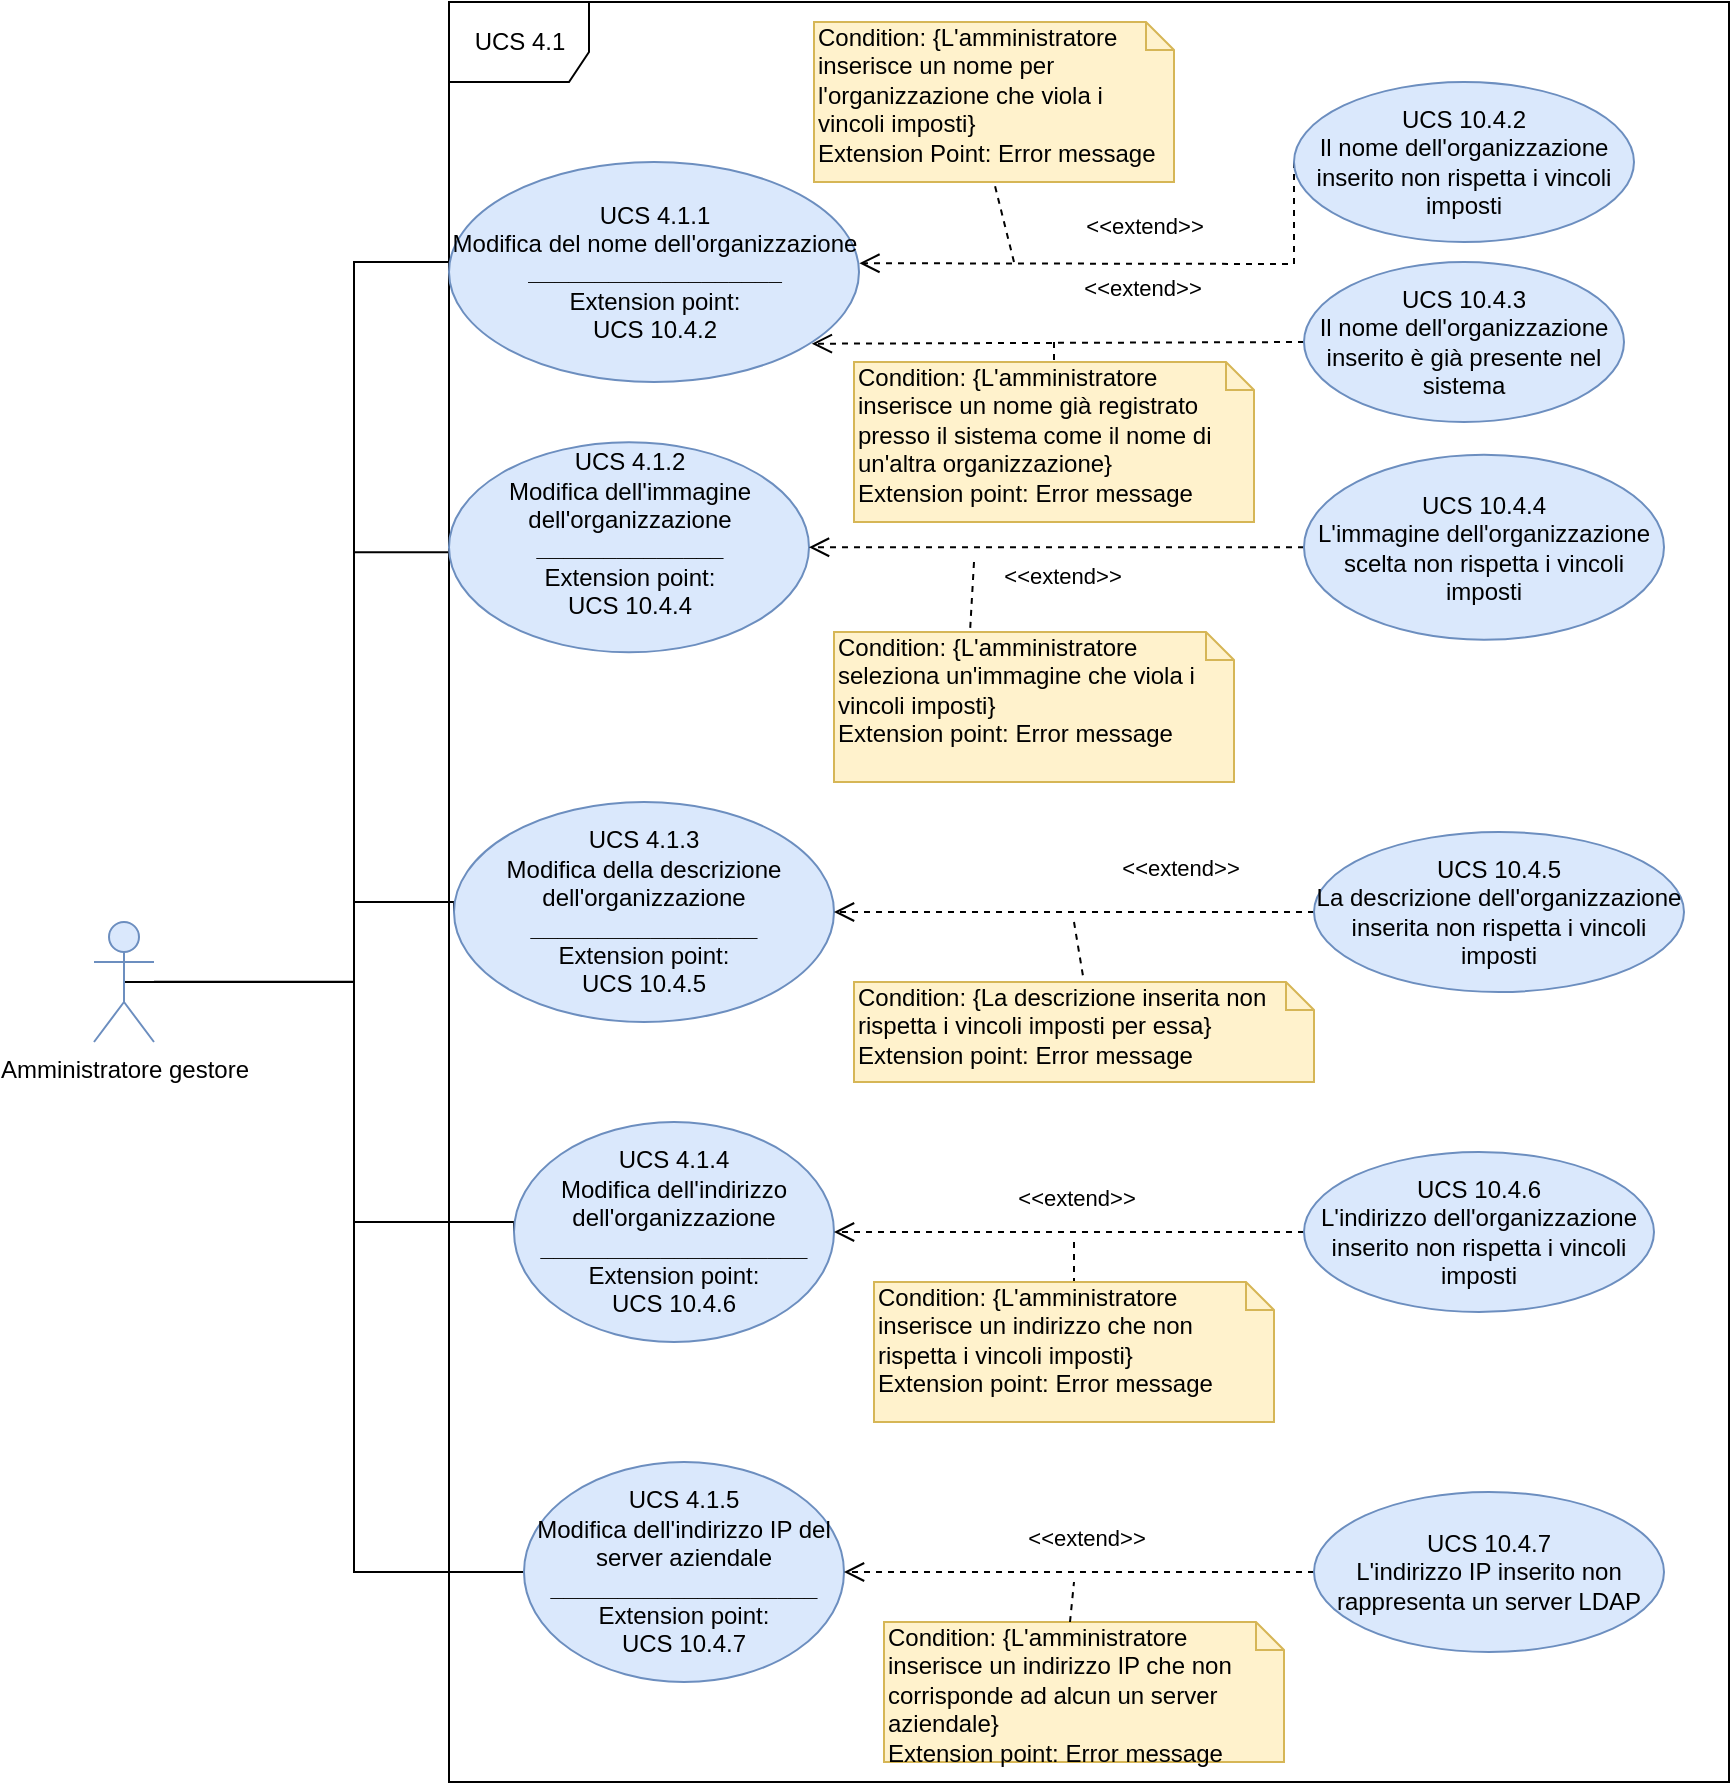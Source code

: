 <mxfile version="12.4.9" type="google"><diagram id="VID-NUzwEWCa6CJxTsBf" name="Page-1"><mxGraphModel dx="2377" dy="787" grid="1" gridSize="10" guides="1" tooltips="1" connect="1" arrows="1" fold="1" page="1" pageScale="1" pageWidth="827" pageHeight="1169" math="0" shadow="0"><root><mxCell id="0"/><mxCell id="1" parent="0"/><mxCell id="-wcGyfpFrEJU8yRxdNqG-1" style="edgeStyle=orthogonalEdgeStyle;rounded=0;orthogonalLoop=1;jettySize=auto;html=1;entryX=0;entryY=0.5;entryDx=0;entryDy=0;endArrow=none;endFill=0;" parent="1" source="FJ0r-KKcNJLt5MatsXDW-1" target="FJ0r-KKcNJLt5MatsXDW-10" edge="1"><mxGeometry relative="1" as="geometry"><Array as="points"><mxPoint x="130" y="540"/><mxPoint x="130" y="660"/></Array></mxGeometry></mxCell><mxCell id="-wcGyfpFrEJU8yRxdNqG-2" style="edgeStyle=orthogonalEdgeStyle;rounded=0;orthogonalLoop=1;jettySize=auto;html=1;entryX=0;entryY=0.5;entryDx=0;entryDy=0;endArrow=none;endFill=0;" parent="1" source="FJ0r-KKcNJLt5MatsXDW-1" target="FJ0r-KKcNJLt5MatsXDW-8" edge="1"><mxGeometry relative="1" as="geometry"><Array as="points"><mxPoint x="130" y="540"/><mxPoint x="130" y="500"/></Array></mxGeometry></mxCell><mxCell id="-wcGyfpFrEJU8yRxdNqG-3" style="edgeStyle=orthogonalEdgeStyle;rounded=0;orthogonalLoop=1;jettySize=auto;html=1;entryX=0;entryY=0.5;entryDx=0;entryDy=0;endArrow=none;endFill=0;" parent="1" target="FJ0r-KKcNJLt5MatsXDW-6" edge="1"><mxGeometry relative="1" as="geometry"><mxPoint x="30" y="539.879" as="sourcePoint"/><Array as="points"><mxPoint x="130" y="540.12"/><mxPoint x="130" y="325.12"/></Array></mxGeometry></mxCell><mxCell id="-wcGyfpFrEJU8yRxdNqG-4" style="edgeStyle=orthogonalEdgeStyle;rounded=0;orthogonalLoop=1;jettySize=auto;html=1;entryX=0;entryY=0.5;entryDx=0;entryDy=0;endArrow=none;endFill=0;exitX=0.5;exitY=0.5;exitDx=0;exitDy=0;exitPerimeter=0;" parent="1" source="FJ0r-KKcNJLt5MatsXDW-1" target="FJ0r-KKcNJLt5MatsXDW-4" edge="1"><mxGeometry relative="1" as="geometry"><Array as="points"><mxPoint x="130" y="540"/><mxPoint x="130" y="180"/><mxPoint x="178" y="180"/></Array></mxGeometry></mxCell><mxCell id="vzDSovYlFO4ohWz4gYJK-7" style="edgeStyle=orthogonalEdgeStyle;rounded=0;orthogonalLoop=1;jettySize=auto;html=1;entryX=0;entryY=0.5;entryDx=0;entryDy=0;endArrow=none;endFill=0;" edge="1" parent="1" source="FJ0r-KKcNJLt5MatsXDW-1" target="vzDSovYlFO4ohWz4gYJK-1"><mxGeometry relative="1" as="geometry"><Array as="points"><mxPoint x="130" y="540"/><mxPoint x="130" y="835"/></Array></mxGeometry></mxCell><mxCell id="FJ0r-KKcNJLt5MatsXDW-1" value="Amministratore gestore" style="shape=umlActor;verticalLabelPosition=bottom;labelBackgroundColor=#ffffff;verticalAlign=top;html=1;outlineConnect=0;fillColor=#dae8fc;strokeColor=#6c8ebf;" parent="1" vertex="1"><mxGeometry y="510" width="30" height="60" as="geometry"/></mxCell><mxCell id="FJ0r-KKcNJLt5MatsXDW-2" value="UCS 4.1" style="shape=umlFrame;whiteSpace=wrap;html=1;width=70;height=40;" parent="1" vertex="1"><mxGeometry x="177.5" y="50" width="640" height="890" as="geometry"/></mxCell><mxCell id="FJ0r-KKcNJLt5MatsXDW-4" value="UCS 4.1.1&lt;br&gt;Modifica del nome dell'organizzazione&lt;br&gt;&lt;b&gt;___________________&lt;br&gt;&lt;/b&gt;Extension point:&lt;br&gt;UCS 10.4.2" style="ellipse;whiteSpace=wrap;html=1;fillColor=#dae8fc;strokeColor=#6c8ebf;" parent="1" vertex="1"><mxGeometry x="177.5" y="130" width="205" height="110" as="geometry"/></mxCell><mxCell id="FJ0r-KKcNJLt5MatsXDW-6" value="UCS 4.1.2&lt;br&gt;Modifica dell'immagine dell'organizzazione&lt;br&gt;&lt;b&gt;______________&lt;/b&gt;&lt;br&gt;Extension point:&lt;br&gt;UCS 10.4.4&lt;br&gt;&lt;span style=&quot;color: rgba(0 , 0 , 0 , 0) ; font-family: monospace ; font-size: 0px ; white-space: nowrap&quot;&gt;dsdsdsdssdddshModel%3E%3Croot%3E%3CmxCell%20id%3D%220%22%2F%3E%3CmxCell%20id%3D%221%22%20parent%3D%220%22%2F%3E%3CmxCell%20id%3D%222%22%20value%3D%22%22%20style%3D%22endArrow%3Dnone%3Bhtml%3D1%3BexitX%3D0.5%3BexitY%3D0.5%3BexitDx%3D0%3BexitDy%3D0%3BexitPerimeter%3D0%3BentryX%3D0%3BentryY%3D0.5%3BentryDx%3D0%3BentryDy%3D0%3B%22%20edge%3D%221%22%20target%3D%223%22%20parent%3D%221%22%3E%3CmxGeometry%20width%3D%2250%22%20height%3D%2250%22%20relative%3D%221%22%20as%3D%22geometry%22%3E%3CmxPoint%20x%3D%225%22%20y%3D%22320%22%20as%3D%22sourcePoint%22%2F%3E%3CmxPoint%20x%3D%22230%22%20y%3D%22250%22%20as%3D%22targetPoint%22%2F%3E%3C%2FmxGeometry%3E%3C%2FmxCell%3E%3CmxCell%20id%3D%223%22%20value%3D%22UCS%204.1.1%26lt%3Bbr%26gt%3BModifica%20del%20nome%20dell'organizzazione%22%20style%3D%22ellipse%3BwhiteSpace%3Dwrap%3Bhtml%3D1%3BfillColor%3D%23dae8fc%3BstrokeColor%3D%236c8ebf%3B%22%20vertex%3D%221%22%20parent%3D%221%22%3E%3CmxGeometry%20x%3D%22225%22%20y%3D%22140%22%20width%3D%22160%22%20height%3D%2280%22%20as%3D%22geometry%22%2F%3E%3C%2FmxCell%3E%3C%2Froot%3E%3C%2FmxGraphModel%3E&lt;/span&gt;&lt;span style=&quot;color: rgba(0 , 0 , 0 , 0) ; font-family: monospace ; font-size: 0px ; white-space: nowrap&quot;&gt;&lt;br&gt;&lt;/span&gt;" style="ellipse;whiteSpace=wrap;html=1;fillColor=#dae8fc;strokeColor=#6c8ebf;" parent="1" vertex="1"><mxGeometry x="177.5" y="270.12" width="180" height="105" as="geometry"/></mxCell><mxCell id="FJ0r-KKcNJLt5MatsXDW-8" value="UCS 4.1.3&lt;br&gt;Modifica della descrizione dell'organizzazione&lt;br&gt;&lt;b&gt;_________________&lt;/b&gt;&lt;br&gt;Extension point:&lt;br&gt;UCS 10.4.5" style="ellipse;whiteSpace=wrap;html=1;fillColor=#dae8fc;strokeColor=#6c8ebf;" parent="1" vertex="1"><mxGeometry x="180" y="450" width="190" height="110" as="geometry"/></mxCell><mxCell id="FJ0r-KKcNJLt5MatsXDW-10" value="UCS 4.1.4&lt;br&gt;Modifica dell'indirizzo dell'organizzazione&lt;br&gt;&lt;b&gt;____________________&lt;/b&gt;&lt;br&gt;Extension point:&lt;br&gt;UCS 10.4.6" style="ellipse;whiteSpace=wrap;html=1;fillColor=#dae8fc;strokeColor=#6c8ebf;" parent="1" vertex="1"><mxGeometry x="210" y="610" width="160" height="110" as="geometry"/></mxCell><mxCell id="FJ0r-KKcNJLt5MatsXDW-11" value="&amp;lt;&amp;lt;extend&amp;gt;&amp;gt;" style="html=1;verticalAlign=bottom;endArrow=open;dashed=1;endSize=8;entryX=1.001;entryY=0.46;entryDx=0;entryDy=0;exitX=0;exitY=0.5;exitDx=0;exitDy=0;rounded=0;entryPerimeter=0;" parent="1" source="FJ0r-KKcNJLt5MatsXDW-12" target="FJ0r-KKcNJLt5MatsXDW-4" edge="1"><mxGeometry x="-0.059" y="-10" relative="1" as="geometry"><mxPoint x="720" y="250" as="sourcePoint"/><mxPoint x="380" y="195" as="targetPoint"/><mxPoint as="offset"/><Array as="points"><mxPoint x="600" y="181"/></Array></mxGeometry></mxCell><mxCell id="FJ0r-KKcNJLt5MatsXDW-12" value="UCS 10.4.2&lt;br&gt;Il nome dell'organizzazione inserito non rispetta i vincoli imposti" style="ellipse;whiteSpace=wrap;html=1;fillColor=#dae8fc;strokeColor=#6c8ebf;" parent="1" vertex="1"><mxGeometry x="600" y="90" width="170" height="80" as="geometry"/></mxCell><mxCell id="FJ0r-KKcNJLt5MatsXDW-13" value="&amp;lt;&amp;lt;extend&amp;gt;&amp;gt;" style="html=1;verticalAlign=bottom;endArrow=open;dashed=1;endSize=8;entryX=0.885;entryY=0.826;entryDx=0;entryDy=0;exitX=0;exitY=0.5;exitDx=0;exitDy=0;entryPerimeter=0;" parent="1" source="FJ0r-KKcNJLt5MatsXDW-14" target="FJ0r-KKcNJLt5MatsXDW-4" edge="1"><mxGeometry x="-0.346" y="-18" relative="1" as="geometry"><mxPoint x="715" y="315" as="sourcePoint"/><mxPoint x="300" y="290" as="targetPoint"/><mxPoint as="offset"/></mxGeometry></mxCell><mxCell id="FJ0r-KKcNJLt5MatsXDW-14" value="UCS 10.4.3&lt;br&gt;Il nome dell'organizzazione inserito è già presente nel sistema" style="ellipse;whiteSpace=wrap;html=1;fillColor=#dae8fc;strokeColor=#6c8ebf;" parent="1" vertex="1"><mxGeometry x="605" y="180" width="160" height="80" as="geometry"/></mxCell><mxCell id="FJ0r-KKcNJLt5MatsXDW-15" value="&amp;lt;&amp;lt;extend&amp;gt;&amp;gt;" style="html=1;verticalAlign=bottom;endArrow=open;dashed=1;endSize=8;entryX=1;entryY=0.5;entryDx=0;entryDy=0;exitX=0;exitY=0.5;exitDx=0;exitDy=0;" parent="1" source="FJ0r-KKcNJLt5MatsXDW-16" target="FJ0r-KKcNJLt5MatsXDW-6" edge="1"><mxGeometry x="-0.024" y="24" relative="1" as="geometry"><mxPoint x="605.0" y="336.37" as="sourcePoint"/><mxPoint x="305" y="382.62" as="targetPoint"/><mxPoint y="-1" as="offset"/></mxGeometry></mxCell><mxCell id="FJ0r-KKcNJLt5MatsXDW-16" value="UCS 10.4.4&lt;br&gt;L'immagine dell'organizzazione scelta non rispetta i vincoli imposti" style="ellipse;whiteSpace=wrap;html=1;fillColor=#dae8fc;strokeColor=#6c8ebf;" parent="1" vertex="1"><mxGeometry x="605" y="276.37" width="180" height="92.5" as="geometry"/></mxCell><mxCell id="FJ0r-KKcNJLt5MatsXDW-17" value="&amp;lt;&amp;lt;extend&amp;gt;&amp;gt;" style="html=1;verticalAlign=bottom;endArrow=open;dashed=1;endSize=8;entryX=1;entryY=0.5;entryDx=0;entryDy=0;exitX=0;exitY=0.5;exitDx=0;exitDy=0;" parent="1" source="FJ0r-KKcNJLt5MatsXDW-18" target="FJ0r-KKcNJLt5MatsXDW-8" edge="1"><mxGeometry x="-0.436" y="-13" relative="1" as="geometry"><mxPoint x="715" y="510" as="sourcePoint"/><mxPoint x="300" y="485" as="targetPoint"/><mxPoint as="offset"/></mxGeometry></mxCell><mxCell id="FJ0r-KKcNJLt5MatsXDW-18" value="UCS 10.4.5&lt;br&gt;La descrizione dell'organizzazione inserita non rispetta i vincoli imposti" style="ellipse;whiteSpace=wrap;html=1;fillColor=#dae8fc;strokeColor=#6c8ebf;" parent="1" vertex="1"><mxGeometry x="610" y="465" width="185" height="80" as="geometry"/></mxCell><mxCell id="FJ0r-KKcNJLt5MatsXDW-19" value="&amp;lt;&amp;lt;extend&amp;gt;&amp;gt;" style="html=1;verticalAlign=bottom;endArrow=open;dashed=1;endSize=8;entryX=1;entryY=0.5;entryDx=0;entryDy=0;exitX=0;exitY=0.5;exitDx=0;exitDy=0;" parent="1" source="FJ0r-KKcNJLt5MatsXDW-20" target="FJ0r-KKcNJLt5MatsXDW-10" edge="1"><mxGeometry x="-0.026" y="-8" relative="1" as="geometry"><mxPoint x="705" y="595" as="sourcePoint"/><mxPoint x="290" y="570" as="targetPoint"/><mxPoint as="offset"/></mxGeometry></mxCell><mxCell id="FJ0r-KKcNJLt5MatsXDW-20" value="UCS 10.4.6&lt;br&gt;L'indirizzo dell'organizzazione inserito non rispetta i vincoli imposti" style="ellipse;whiteSpace=wrap;html=1;fillColor=#dae8fc;strokeColor=#6c8ebf;" parent="1" vertex="1"><mxGeometry x="605" y="625" width="175" height="80" as="geometry"/></mxCell><mxCell id="FJ0r-KKcNJLt5MatsXDW-21" value="" style="endArrow=none;dashed=1;html=1;entryX=0.5;entryY=1;entryDx=0;entryDy=0;entryPerimeter=0;" parent="1" target="FJ0r-KKcNJLt5MatsXDW-22" edge="1"><mxGeometry width="50" height="50" relative="1" as="geometry"><mxPoint x="460" y="180" as="sourcePoint"/><mxPoint x="715" y="195" as="targetPoint"/></mxGeometry></mxCell><mxCell id="FJ0r-KKcNJLt5MatsXDW-22" value="Condition: {L'amministratore inserisce un nome per l'organizzazione che viola i vincoli imposti}&lt;br&gt;Extension Point: Error message" style="shape=note;whiteSpace=wrap;html=1;size=14;verticalAlign=top;align=left;spacingTop=-6;fillColor=#fff2cc;strokeColor=#d6b656;" parent="1" vertex="1"><mxGeometry x="360" y="60" width="180" height="80" as="geometry"/></mxCell><mxCell id="FJ0r-KKcNJLt5MatsXDW-24" value="" style="endArrow=none;dashed=1;html=1;entryX=0.5;entryY=0;entryDx=0;entryDy=0;entryPerimeter=0;" parent="1" target="FJ0r-KKcNJLt5MatsXDW-25" edge="1"><mxGeometry width="50" height="50" relative="1" as="geometry"><mxPoint x="480" y="220" as="sourcePoint"/><mxPoint x="485" y="280" as="targetPoint"/></mxGeometry></mxCell><mxCell id="FJ0r-KKcNJLt5MatsXDW-25" value="Condition: {L'amministratore inserisce un nome già registrato presso il sistema come il nome di un'altra organizzazione}&lt;br&gt;Extension point: Error message" style="shape=note;whiteSpace=wrap;html=1;size=14;verticalAlign=top;align=left;spacingTop=-6;fillColor=#fff2cc;strokeColor=#d6b656;" parent="1" vertex="1"><mxGeometry x="380" y="230" width="200" height="80" as="geometry"/></mxCell><mxCell id="FJ0r-KKcNJLt5MatsXDW-26" value="" style="endArrow=none;dashed=1;html=1;entryX=0;entryY=0;entryDx=68;entryDy=0;entryPerimeter=0;" parent="1" target="FJ0r-KKcNJLt5MatsXDW-27" edge="1"><mxGeometry width="50" height="50" relative="1" as="geometry"><mxPoint x="440" y="330" as="sourcePoint"/><mxPoint x="470" y="405" as="targetPoint"/></mxGeometry></mxCell><mxCell id="FJ0r-KKcNJLt5MatsXDW-27" value="Condition: {L'amministratore seleziona un'immagine che viola i vincoli imposti}&lt;br&gt;Extension point: Error message" style="shape=note;whiteSpace=wrap;html=1;size=14;verticalAlign=top;align=left;spacingTop=-6;fillColor=#fff2cc;strokeColor=#d6b656;" parent="1" vertex="1"><mxGeometry x="370" y="365" width="200" height="75" as="geometry"/></mxCell><mxCell id="FJ0r-KKcNJLt5MatsXDW-28" value="" style="endArrow=none;dashed=1;html=1;entryX=0.5;entryY=0;entryDx=0;entryDy=0;entryPerimeter=0;" parent="1" target="FJ0r-KKcNJLt5MatsXDW-29" edge="1"><mxGeometry width="50" height="50" relative="1" as="geometry"><mxPoint x="490" y="510" as="sourcePoint"/><mxPoint x="515" y="580" as="targetPoint"/></mxGeometry></mxCell><mxCell id="FJ0r-KKcNJLt5MatsXDW-29" value="Condition: {La descrizione inserita non rispetta i vincoli imposti per essa}&lt;br&gt;Extension point: Error message" style="shape=note;whiteSpace=wrap;html=1;size=14;verticalAlign=top;align=left;spacingTop=-6;fillColor=#fff2cc;strokeColor=#d6b656;" parent="1" vertex="1"><mxGeometry x="380" y="540" width="230" height="50" as="geometry"/></mxCell><mxCell id="FJ0r-KKcNJLt5MatsXDW-30" value="" style="endArrow=none;dashed=1;html=1;entryX=0.5;entryY=0;entryDx=0;entryDy=0;entryPerimeter=0;" parent="1" target="FJ0r-KKcNJLt5MatsXDW-31" edge="1"><mxGeometry width="50" height="50" relative="1" as="geometry"><mxPoint x="490" y="670" as="sourcePoint"/><mxPoint x="550" y="720" as="targetPoint"/></mxGeometry></mxCell><mxCell id="FJ0r-KKcNJLt5MatsXDW-31" value="Condition: {L'amministratore inserisce un indirizzo che non rispetta i vincoli imposti}&lt;br&gt;Extension point: Error message" style="shape=note;whiteSpace=wrap;html=1;size=14;verticalAlign=top;align=left;spacingTop=-6;fillColor=#fff2cc;strokeColor=#d6b656;" parent="1" vertex="1"><mxGeometry x="390" y="690" width="200" height="70" as="geometry"/></mxCell><mxCell id="vzDSovYlFO4ohWz4gYJK-1" value="UCS 4.1.5&lt;br&gt;Modifica dell'indirizzo IP del server aziendale&lt;br&gt;&lt;b&gt;____________________&lt;/b&gt;&lt;br&gt;Extension point:&lt;br&gt;UCS 10.4.7" style="ellipse;whiteSpace=wrap;html=1;fillColor=#dae8fc;strokeColor=#6c8ebf;" vertex="1" parent="1"><mxGeometry x="215" y="780" width="160" height="110" as="geometry"/></mxCell><mxCell id="vzDSovYlFO4ohWz4gYJK-2" value="&amp;lt;&amp;lt;extend&amp;gt;&amp;gt;" style="html=1;verticalAlign=bottom;endArrow=open;dashed=1;endSize=8;entryX=1;entryY=0.5;entryDx=0;entryDy=0;exitX=0;exitY=0.5;exitDx=0;exitDy=0;" edge="1" parent="1" source="vzDSovYlFO4ohWz4gYJK-3" target="vzDSovYlFO4ohWz4gYJK-1"><mxGeometry x="-0.026" y="-8" relative="1" as="geometry"><mxPoint x="710" y="765" as="sourcePoint"/><mxPoint x="295" y="740" as="targetPoint"/><mxPoint as="offset"/></mxGeometry></mxCell><mxCell id="vzDSovYlFO4ohWz4gYJK-3" value="UCS 10.4.7&lt;br&gt;L'indirizzo IP inserito non rappresenta un server LDAP" style="ellipse;whiteSpace=wrap;html=1;fillColor=#dae8fc;strokeColor=#6c8ebf;" vertex="1" parent="1"><mxGeometry x="610" y="795" width="175" height="80" as="geometry"/></mxCell><mxCell id="vzDSovYlFO4ohWz4gYJK-4" value="Condition: {L'amministratore inserisce un indirizzo IP che non corrisponde ad alcun un server aziendale}&lt;br&gt;Extension point: Error message" style="shape=note;whiteSpace=wrap;html=1;size=14;verticalAlign=top;align=left;spacingTop=-6;fillColor=#fff2cc;strokeColor=#d6b656;" vertex="1" parent="1"><mxGeometry x="395" y="860" width="200" height="70" as="geometry"/></mxCell><mxCell id="vzDSovYlFO4ohWz4gYJK-6" value="" style="endArrow=none;dashed=1;html=1;exitX=0;exitY=0;exitDx=93;exitDy=0;exitPerimeter=0;" edge="1" parent="1" source="vzDSovYlFO4ohWz4gYJK-4"><mxGeometry width="50" height="50" relative="1" as="geometry"><mxPoint x="450" y="830" as="sourcePoint"/><mxPoint x="490" y="840" as="targetPoint"/></mxGeometry></mxCell></root></mxGraphModel></diagram></mxfile>